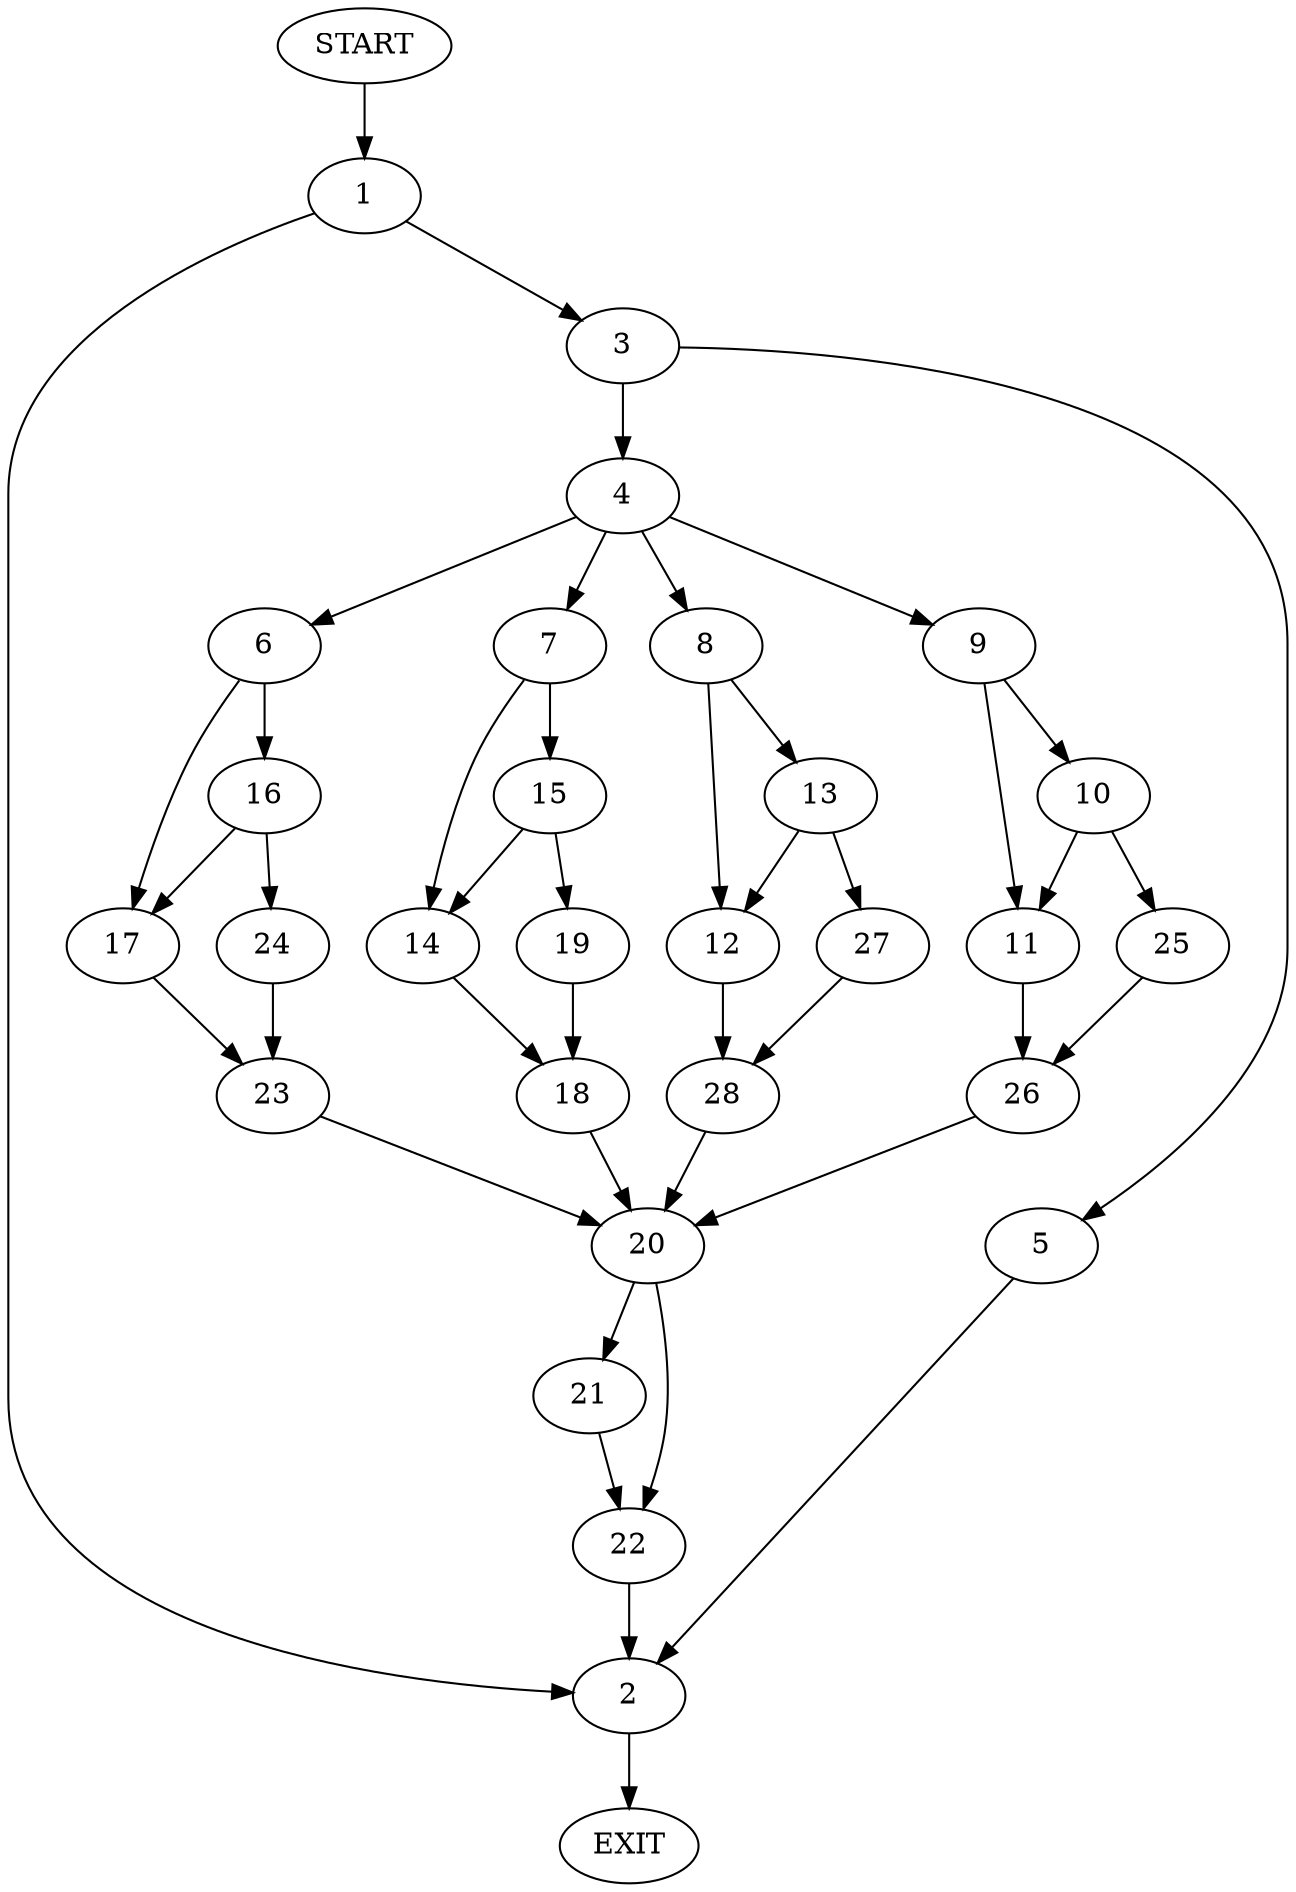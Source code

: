 digraph {
0 [label="START"]
29 [label="EXIT"]
0 -> 1
1 -> 2
1 -> 3
3 -> 4
3 -> 5
2 -> 29
5 -> 2
4 -> 6
4 -> 7
4 -> 8
4 -> 9
9 -> 10
9 -> 11
8 -> 12
8 -> 13
7 -> 14
7 -> 15
6 -> 16
6 -> 17
14 -> 18
15 -> 14
15 -> 19
19 -> 18
18 -> 20
20 -> 21
20 -> 22
17 -> 23
16 -> 17
16 -> 24
24 -> 23
23 -> 20
10 -> 11
10 -> 25
11 -> 26
25 -> 26
26 -> 20
13 -> 27
13 -> 12
12 -> 28
27 -> 28
28 -> 20
21 -> 22
22 -> 2
}
